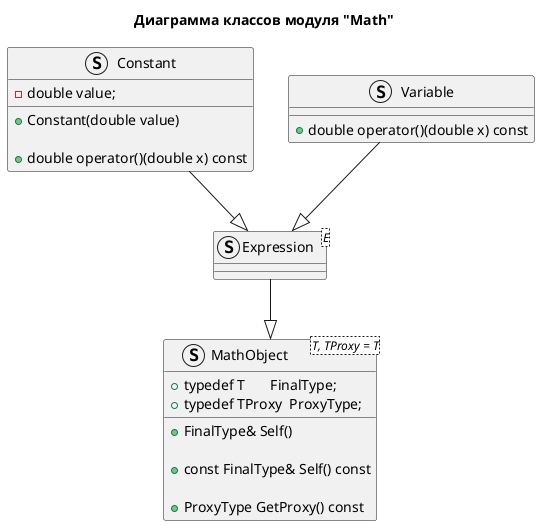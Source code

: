 @startuml

title
Диаграмма классов модуля "Math"
end title

'Математический объект. Базовый класс.
struct MathObject<T, TProxy = T>
{
    + typedef T       FinalType;
    + typedef TProxy  ProxyType;

    + FinalType& Self()

    + const FinalType& Self() const

    + ProxyType GetProxy() const
}

'Маркерный класс "Выражение"
struct Expression<E>

Expression --|> MathObject

'Константа (в выражении)
struct Constant
{
    - double value;
    + Constant(double value)

    +double operator()(double x) const
}

Constant --|> Expression

'Переменная (в выражении)
struct Variable
{
    + double operator()(double x) const
}

Variable --|> Expression

@enduml
